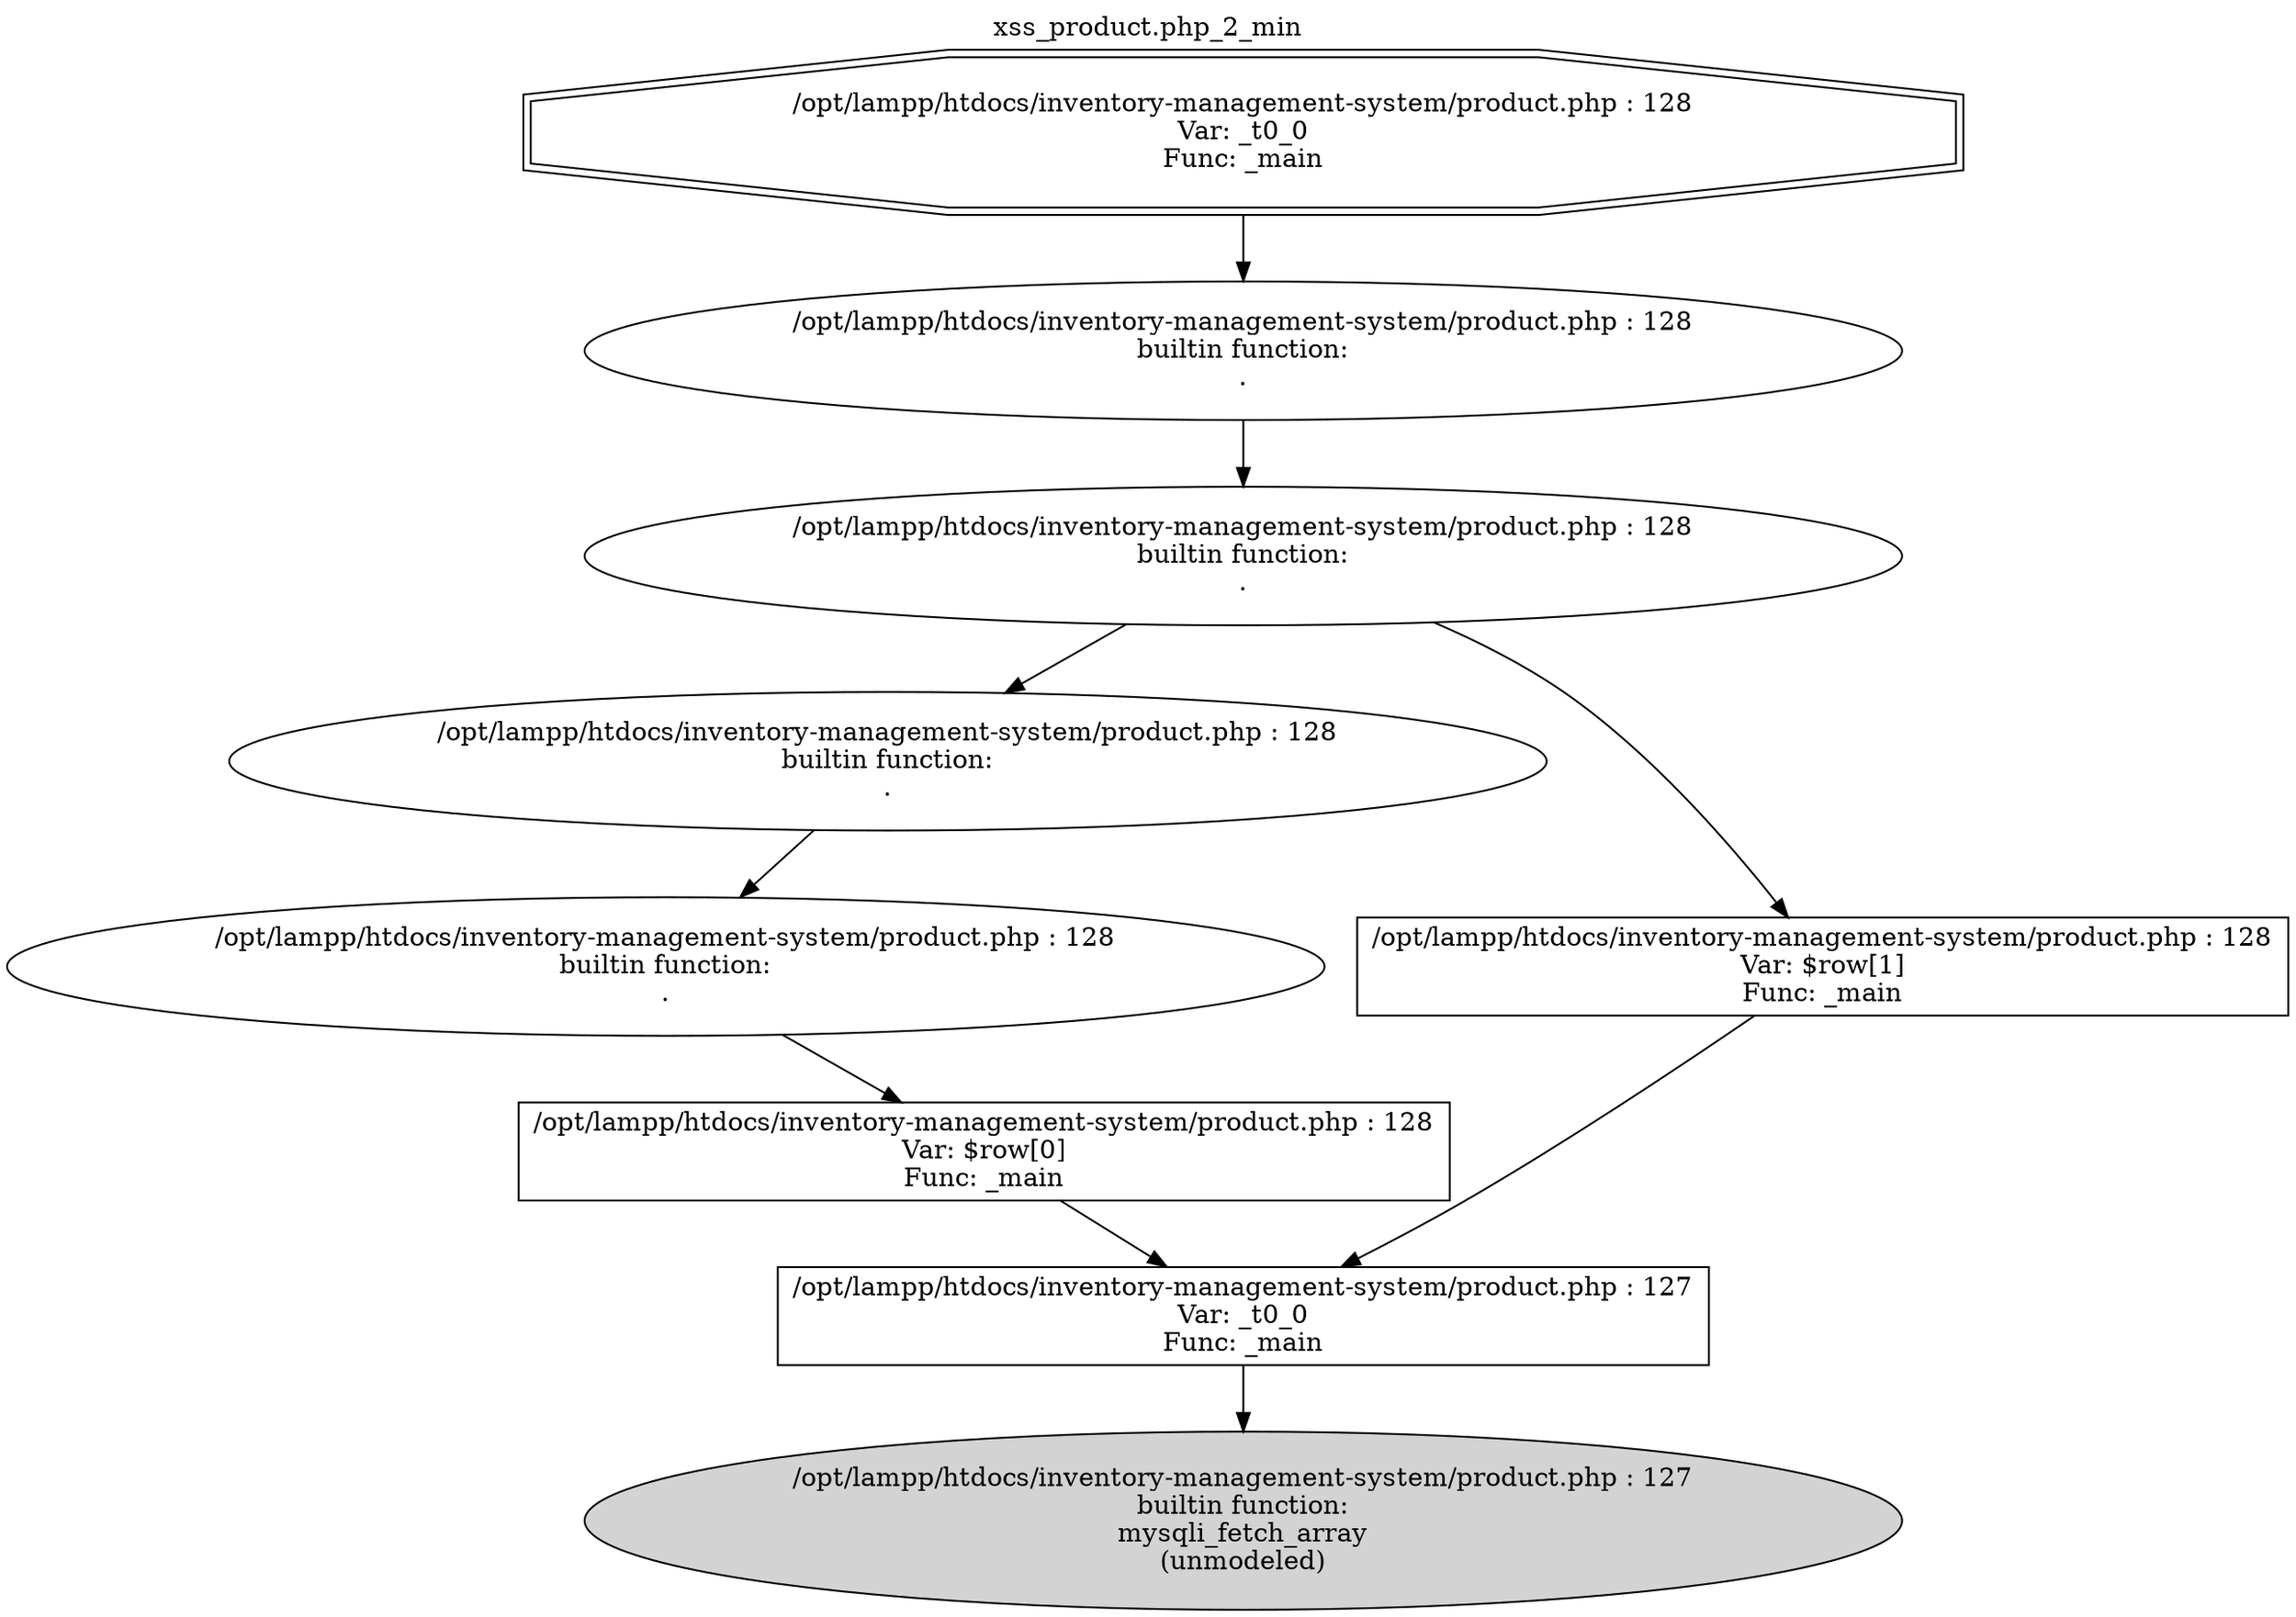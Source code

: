 digraph cfg {
  label="xss_product.php_2_min";
  labelloc=t;
  n1 [shape=doubleoctagon, label="/opt/lampp/htdocs/inventory-management-system/product.php : 128\nVar: _t0_0\nFunc: _main\n"];
  n2 [shape=ellipse, label="/opt/lampp/htdocs/inventory-management-system/product.php : 128\nbuiltin function:\n.\n"];
  n3 [shape=ellipse, label="/opt/lampp/htdocs/inventory-management-system/product.php : 128\nbuiltin function:\n.\n"];
  n4 [shape=ellipse, label="/opt/lampp/htdocs/inventory-management-system/product.php : 128\nbuiltin function:\n.\n"];
  n5 [shape=ellipse, label="/opt/lampp/htdocs/inventory-management-system/product.php : 128\nbuiltin function:\n.\n"];
  n6 [shape=box, label="/opt/lampp/htdocs/inventory-management-system/product.php : 128\nVar: $row[0]\nFunc: _main\n"];
  n7 [shape=box, label="/opt/lampp/htdocs/inventory-management-system/product.php : 127\nVar: _t0_0\nFunc: _main\n"];
  n8 [shape=ellipse, label="/opt/lampp/htdocs/inventory-management-system/product.php : 127\nbuiltin function:\nmysqli_fetch_array\n(unmodeled)\n",style=filled];
  n9 [shape=box, label="/opt/lampp/htdocs/inventory-management-system/product.php : 128\nVar: $row[1]\nFunc: _main\n"];
  n1 -> n2;
  n2 -> n3;
  n3 -> n4;
  n3 -> n9;
  n4 -> n5;
  n5 -> n6;
  n6 -> n7;
  n7 -> n8;
  n9 -> n7;
}
